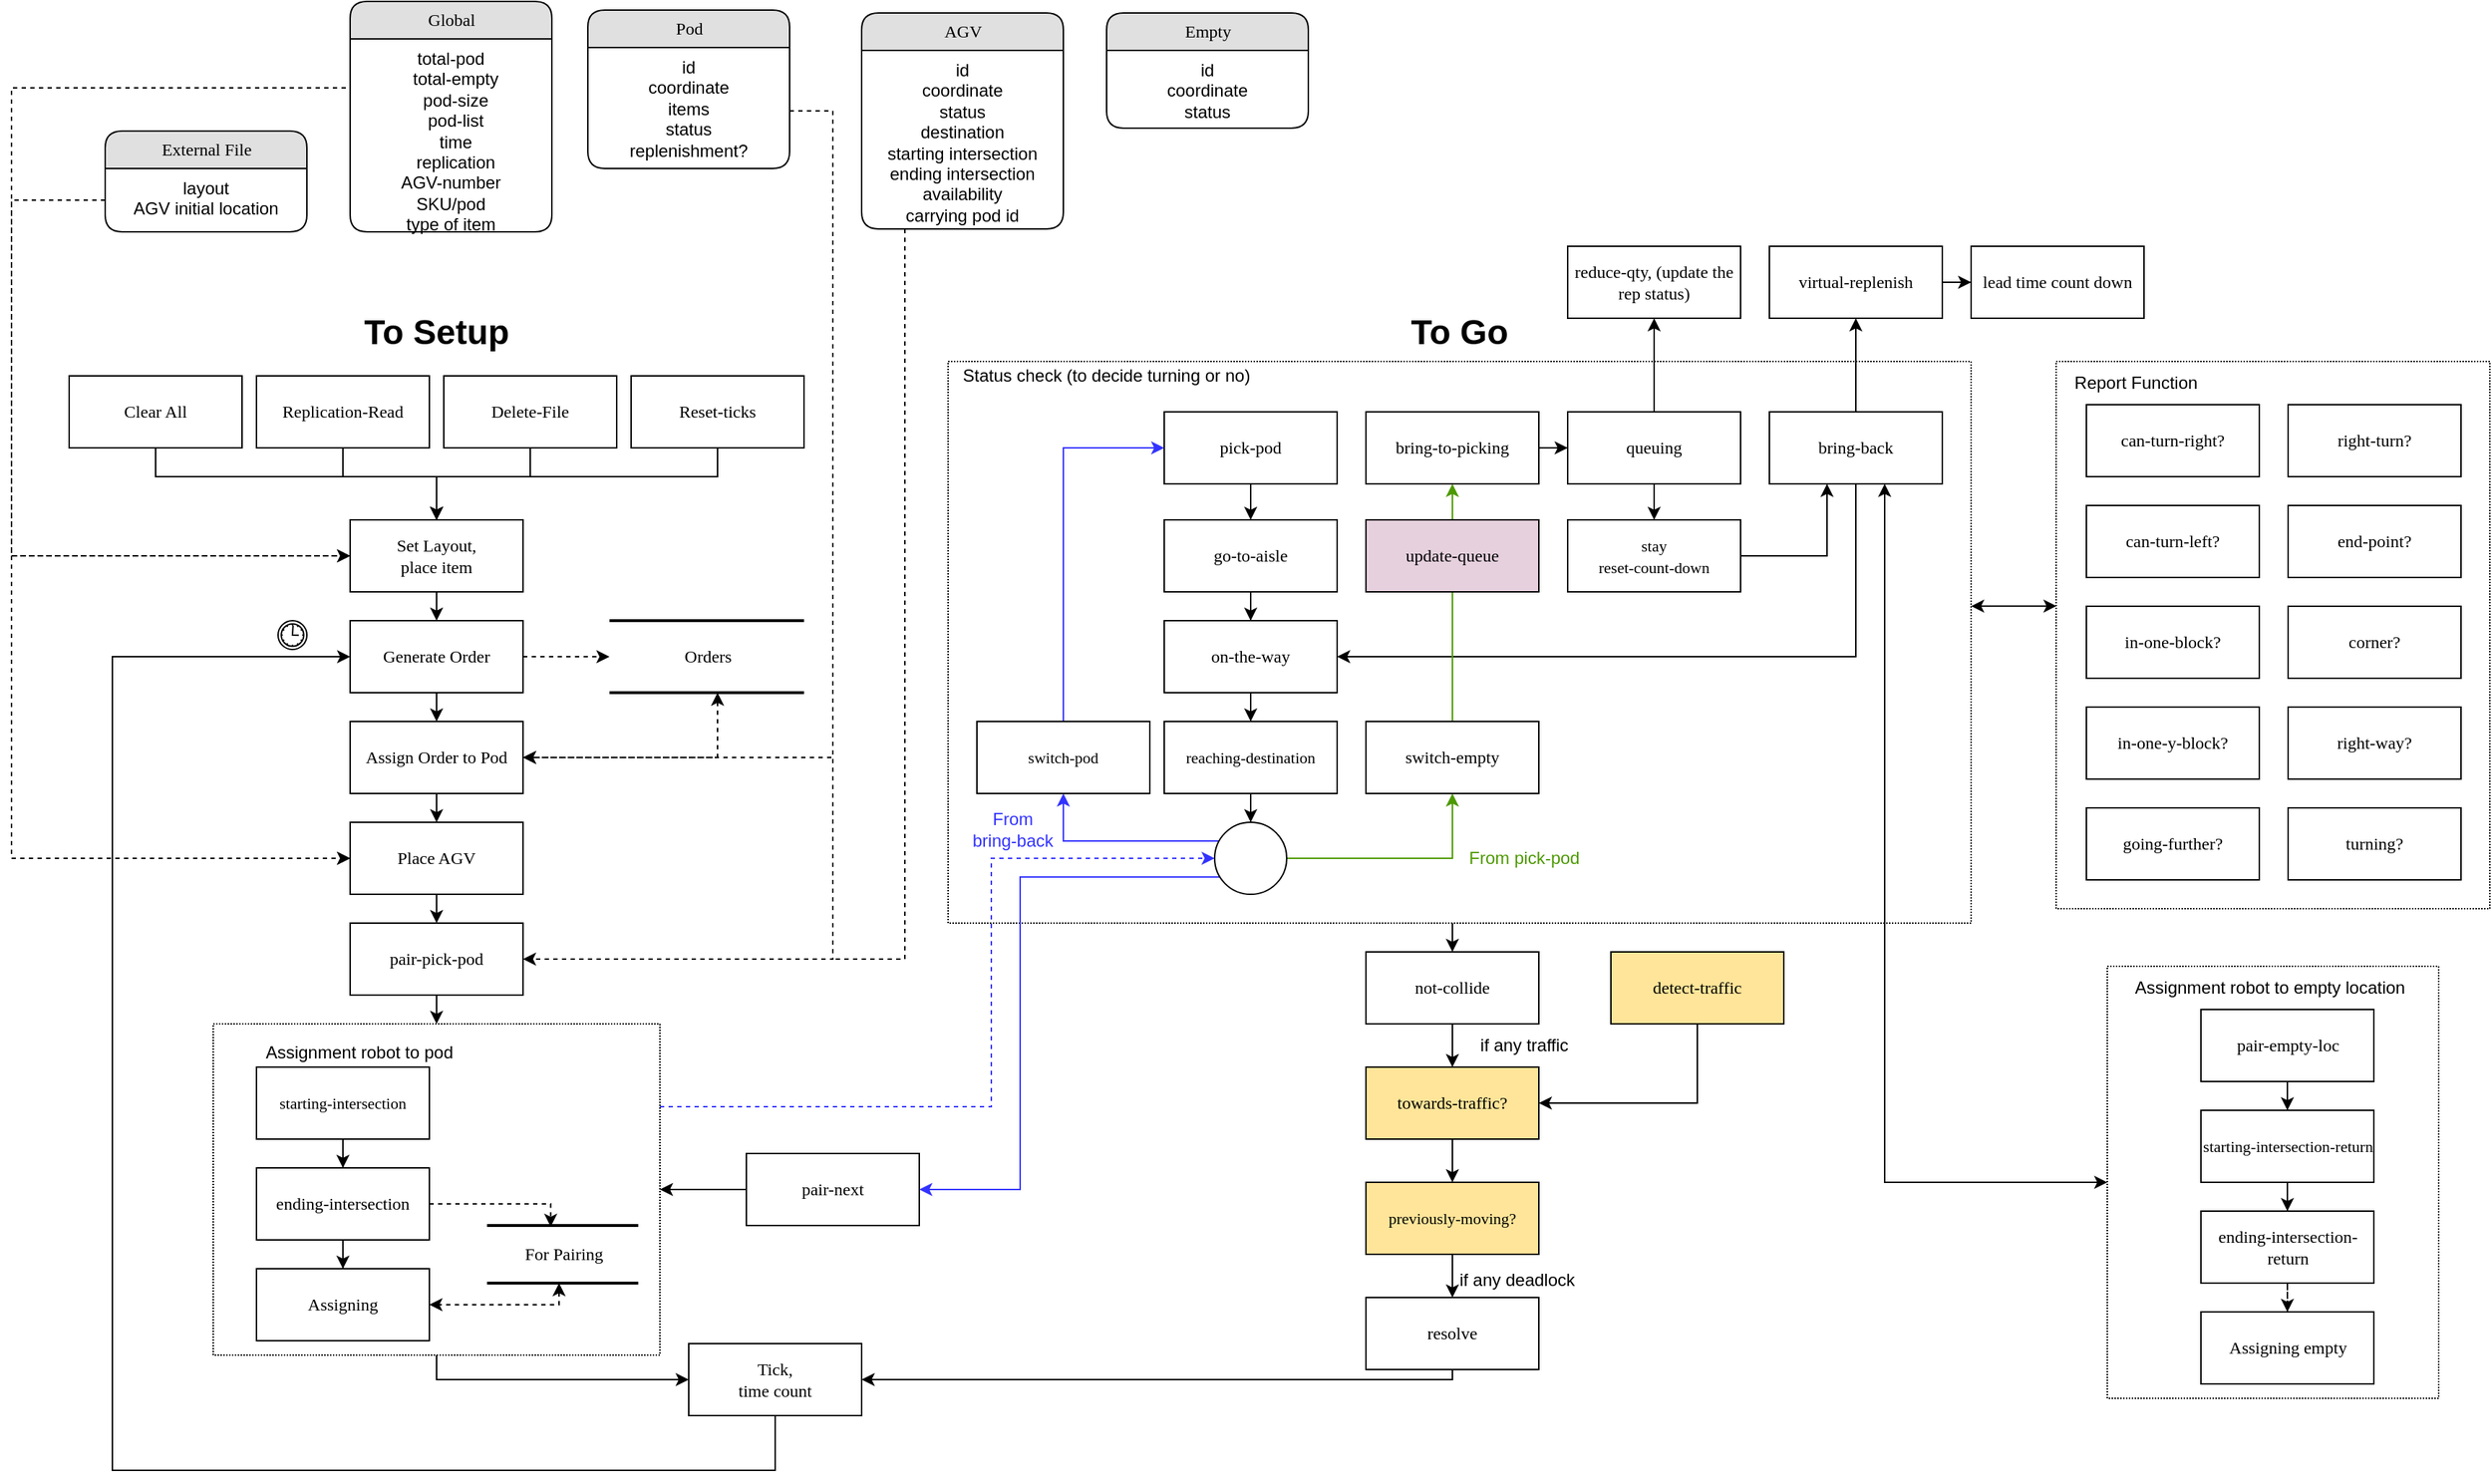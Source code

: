 <mxfile version="13.6.2" type="device"><diagram id="4R5H8YS7XPlpbd--5Du4" name="Page-1"><mxGraphModel dx="2031" dy="1089" grid="1" gridSize="10" guides="1" tooltips="1" connect="1" arrows="1" fold="1" page="1" pageScale="1" pageWidth="1169" pageHeight="1654" math="0" shadow="0"><root><mxCell id="0"/><mxCell id="1" parent="0"/><mxCell id="PI_U25IZQK5_SfcfTDoj-105" value="" style="rounded=0;whiteSpace=wrap;html=1;align=center;fillColor=none;dashed=1;dashPattern=1 1;" vertex="1" parent="1"><mxGeometry x="1474.5" y="740" width="230" height="300" as="geometry"/></mxCell><mxCell id="PI_U25IZQK5_SfcfTDoj-94" value="" style="rounded=0;whiteSpace=wrap;html=1;align=center;fillColor=none;dashed=1;dashPattern=1 1;" vertex="1" parent="1"><mxGeometry x="1439" y="320" width="301" height="380" as="geometry"/></mxCell><mxCell id="PI_U25IZQK5_SfcfTDoj-97" style="edgeStyle=orthogonalEdgeStyle;rounded=0;orthogonalLoop=1;jettySize=auto;html=1;startArrow=classic;startFill=1;endArrow=classic;endFill=1;entryX=0.001;entryY=0.447;entryDx=0;entryDy=0;entryPerimeter=0;" edge="1" parent="1" source="PI_U25IZQK5_SfcfTDoj-92" target="PI_U25IZQK5_SfcfTDoj-94"><mxGeometry relative="1" as="geometry"><Array as="points"><mxPoint x="1420" y="490"/></Array></mxGeometry></mxCell><mxCell id="PI_U25IZQK5_SfcfTDoj-121" style="edgeStyle=orthogonalEdgeStyle;rounded=0;orthogonalLoop=1;jettySize=auto;html=1;entryX=0.5;entryY=0;entryDx=0;entryDy=0;startArrow=none;startFill=0;endArrow=classic;endFill=1;" edge="1" parent="1" source="PI_U25IZQK5_SfcfTDoj-92" target="PI_U25IZQK5_SfcfTDoj-54"><mxGeometry relative="1" as="geometry"><Array as="points"><mxPoint x="1020" y="720"/><mxPoint x="1020" y="720"/></Array></mxGeometry></mxCell><mxCell id="PI_U25IZQK5_SfcfTDoj-92" value="" style="rounded=0;whiteSpace=wrap;html=1;align=center;fillColor=none;dashed=1;dashPattern=1 1;" vertex="1" parent="1"><mxGeometry x="670" y="320" width="710" height="390" as="geometry"/></mxCell><mxCell id="PI_U25IZQK5_SfcfTDoj-104" style="edgeStyle=orthogonalEdgeStyle;rounded=0;orthogonalLoop=1;jettySize=auto;html=1;entryX=0;entryY=0.5;entryDx=0;entryDy=0;startArrow=none;startFill=0;endArrow=classic;endFill=1;exitX=1;exitY=0.25;exitDx=0;exitDy=0;dashed=1;strokeColor=#3333FF;" edge="1" parent="1" source="PI_U25IZQK5_SfcfTDoj-61" target="PI_U25IZQK5_SfcfTDoj-159"><mxGeometry relative="1" as="geometry"><mxPoint x="820" y="665" as="targetPoint"/><Array as="points"><mxPoint x="700" y="838"/><mxPoint x="700" y="665"/></Array></mxGeometry></mxCell><mxCell id="PI_U25IZQK5_SfcfTDoj-61" value="" style="rounded=0;whiteSpace=wrap;html=1;align=center;fillColor=none;dashed=1;dashPattern=1 1;fontColor=#3333FF;" vertex="1" parent="1"><mxGeometry x="160" y="780" width="310" height="230" as="geometry"/></mxCell><mxCell id="PI_U25IZQK5_SfcfTDoj-28" value="" style="edgeStyle=orthogonalEdgeStyle;rounded=0;orthogonalLoop=1;jettySize=auto;html=1;" edge="1" parent="1" source="PI_U25IZQK5_SfcfTDoj-12" target="PI_U25IZQK5_SfcfTDoj-15"><mxGeometry relative="1" as="geometry"><Array as="points"><mxPoint x="120" y="400"/><mxPoint x="315" y="400"/></Array></mxGeometry></mxCell><mxCell id="PI_U25IZQK5_SfcfTDoj-12" value="Clear All" style="whiteSpace=wrap;html=1;rounded=0;shadow=0;comic=0;labelBackgroundColor=none;strokeWidth=1;fontFamily=Verdana;fontSize=12;align=center;" vertex="1" parent="1"><mxGeometry x="60" y="330" width="120" height="50" as="geometry"/></mxCell><mxCell id="PI_U25IZQK5_SfcfTDoj-29" style="edgeStyle=orthogonalEdgeStyle;rounded=0;orthogonalLoop=1;jettySize=auto;html=1;entryX=0.5;entryY=0;entryDx=0;entryDy=0;" edge="1" parent="1" source="PI_U25IZQK5_SfcfTDoj-13" target="PI_U25IZQK5_SfcfTDoj-15"><mxGeometry relative="1" as="geometry"><Array as="points"><mxPoint x="250" y="400"/><mxPoint x="315" y="400"/></Array></mxGeometry></mxCell><mxCell id="PI_U25IZQK5_SfcfTDoj-13" value="Replication-Read" style="whiteSpace=wrap;html=1;rounded=0;shadow=0;comic=0;labelBackgroundColor=none;strokeWidth=1;fontFamily=Verdana;fontSize=12;align=center;" vertex="1" parent="1"><mxGeometry x="190" y="330" width="120" height="50" as="geometry"/></mxCell><mxCell id="PI_U25IZQK5_SfcfTDoj-30" style="edgeStyle=orthogonalEdgeStyle;rounded=0;orthogonalLoop=1;jettySize=auto;html=1;entryX=0.5;entryY=0;entryDx=0;entryDy=0;" edge="1" parent="1" source="PI_U25IZQK5_SfcfTDoj-14" target="PI_U25IZQK5_SfcfTDoj-15"><mxGeometry relative="1" as="geometry"><Array as="points"><mxPoint x="380" y="400"/><mxPoint x="315" y="400"/></Array></mxGeometry></mxCell><mxCell id="PI_U25IZQK5_SfcfTDoj-14" value="Delete-File" style="whiteSpace=wrap;html=1;rounded=0;shadow=0;comic=0;labelBackgroundColor=none;strokeWidth=1;fontFamily=Verdana;fontSize=12;align=center;" vertex="1" parent="1"><mxGeometry x="320" y="330" width="120" height="50" as="geometry"/></mxCell><mxCell id="PI_U25IZQK5_SfcfTDoj-34" style="edgeStyle=orthogonalEdgeStyle;rounded=1;orthogonalLoop=1;jettySize=auto;html=1;entryX=0.5;entryY=0;entryDx=0;entryDy=0;dashed=1;" edge="1" parent="1" source="PI_U25IZQK5_SfcfTDoj-15" target="PI_U25IZQK5_SfcfTDoj-16"><mxGeometry relative="1" as="geometry"/></mxCell><mxCell id="PI_U25IZQK5_SfcfTDoj-15" value="Set Layout,&lt;br&gt;place item" style="whiteSpace=wrap;html=1;rounded=0;shadow=0;comic=0;labelBackgroundColor=none;strokeWidth=1;fontFamily=Verdana;fontSize=12;align=center;" vertex="1" parent="1"><mxGeometry x="255" y="430" width="120" height="50" as="geometry"/></mxCell><mxCell id="PI_U25IZQK5_SfcfTDoj-35" style="edgeStyle=orthogonalEdgeStyle;rounded=1;orthogonalLoop=1;jettySize=auto;html=1;dashed=1;" edge="1" parent="1" source="PI_U25IZQK5_SfcfTDoj-16" target="PI_U25IZQK5_SfcfTDoj-17"><mxGeometry relative="1" as="geometry"/></mxCell><mxCell id="PI_U25IZQK5_SfcfTDoj-39" style="edgeStyle=orthogonalEdgeStyle;rounded=1;orthogonalLoop=1;jettySize=auto;html=1;dashed=1;" edge="1" parent="1" source="PI_U25IZQK5_SfcfTDoj-16" target="PI_U25IZQK5_SfcfTDoj-38"><mxGeometry relative="1" as="geometry"/></mxCell><mxCell id="PI_U25IZQK5_SfcfTDoj-16" value="Generate Order" style="whiteSpace=wrap;html=1;rounded=0;shadow=0;comic=0;labelBackgroundColor=none;strokeWidth=1;fontFamily=Verdana;fontSize=12;align=center;" vertex="1" parent="1"><mxGeometry x="255" y="500" width="120" height="50" as="geometry"/></mxCell><mxCell id="PI_U25IZQK5_SfcfTDoj-36" style="edgeStyle=orthogonalEdgeStyle;rounded=1;orthogonalLoop=1;jettySize=auto;html=1;dashed=1;" edge="1" parent="1" source="PI_U25IZQK5_SfcfTDoj-17" target="PI_U25IZQK5_SfcfTDoj-18"><mxGeometry relative="1" as="geometry"/></mxCell><mxCell id="PI_U25IZQK5_SfcfTDoj-17" value="Assign Order to Pod" style="whiteSpace=wrap;html=1;rounded=0;shadow=0;comic=0;labelBackgroundColor=none;strokeWidth=1;fontFamily=Verdana;fontSize=12;align=center;" vertex="1" parent="1"><mxGeometry x="255" y="570" width="120" height="50" as="geometry"/></mxCell><mxCell id="PI_U25IZQK5_SfcfTDoj-37" style="edgeStyle=orthogonalEdgeStyle;rounded=1;orthogonalLoop=1;jettySize=auto;html=1;entryX=0.5;entryY=0;entryDx=0;entryDy=0;" edge="1" parent="1" source="PI_U25IZQK5_SfcfTDoj-18" target="PI_U25IZQK5_SfcfTDoj-63"><mxGeometry relative="1" as="geometry"/></mxCell><mxCell id="PI_U25IZQK5_SfcfTDoj-18" value="Place AGV" style="whiteSpace=wrap;html=1;rounded=0;shadow=0;comic=0;labelBackgroundColor=none;strokeWidth=1;fontFamily=Verdana;fontSize=12;align=center;" vertex="1" parent="1"><mxGeometry x="255" y="640" width="120" height="50" as="geometry"/></mxCell><mxCell id="PI_U25IZQK5_SfcfTDoj-46" style="edgeStyle=orthogonalEdgeStyle;rounded=0;orthogonalLoop=1;jettySize=auto;html=1;entryX=0;entryY=0.5;entryDx=0;entryDy=0;startArrow=none;startFill=0;endArrow=classic;endFill=1;exitX=0.5;exitY=1;exitDx=0;exitDy=0;" edge="1" parent="1" source="PI_U25IZQK5_SfcfTDoj-61" target="PI_U25IZQK5_SfcfTDoj-21"><mxGeometry relative="1" as="geometry"><mxPoint x="315" y="1020" as="sourcePoint"/><Array as="points"><mxPoint x="315" y="1027"/></Array></mxGeometry></mxCell><mxCell id="PI_U25IZQK5_SfcfTDoj-19" value="Assigning" style="whiteSpace=wrap;html=1;rounded=0;shadow=0;comic=0;labelBackgroundColor=none;strokeWidth=1;fontFamily=Verdana;fontSize=12;align=center;" vertex="1" parent="1"><mxGeometry x="190" y="950" width="120" height="50" as="geometry"/></mxCell><mxCell id="PI_U25IZQK5_SfcfTDoj-31" style="edgeStyle=orthogonalEdgeStyle;rounded=0;orthogonalLoop=1;jettySize=auto;html=1;entryX=0.5;entryY=0;entryDx=0;entryDy=0;" edge="1" parent="1" source="PI_U25IZQK5_SfcfTDoj-20" target="PI_U25IZQK5_SfcfTDoj-15"><mxGeometry relative="1" as="geometry"><Array as="points"><mxPoint x="510" y="400"/><mxPoint x="315" y="400"/></Array></mxGeometry></mxCell><mxCell id="PI_U25IZQK5_SfcfTDoj-20" value="Reset-ticks" style="whiteSpace=wrap;html=1;rounded=0;shadow=0;comic=0;labelBackgroundColor=none;strokeWidth=1;fontFamily=Verdana;fontSize=12;align=center;" vertex="1" parent="1"><mxGeometry x="450" y="330" width="120" height="50" as="geometry"/></mxCell><mxCell id="PI_U25IZQK5_SfcfTDoj-145" style="edgeStyle=orthogonalEdgeStyle;rounded=0;orthogonalLoop=1;jettySize=auto;html=1;entryX=0;entryY=0.5;entryDx=0;entryDy=0;startArrow=none;startFill=0;endArrow=classic;endFill=1;strokeColor=#000000;fontColor=#000000;" edge="1" parent="1" source="PI_U25IZQK5_SfcfTDoj-21" target="PI_U25IZQK5_SfcfTDoj-16"><mxGeometry relative="1" as="geometry"><Array as="points"><mxPoint x="550" y="1090"/><mxPoint x="90" y="1090"/><mxPoint x="90" y="525"/></Array></mxGeometry></mxCell><mxCell id="PI_U25IZQK5_SfcfTDoj-21" value="Tick,&lt;br&gt;time count" style="whiteSpace=wrap;html=1;rounded=0;shadow=0;comic=0;labelBackgroundColor=none;strokeWidth=1;fontFamily=Verdana;fontSize=12;align=center;" vertex="1" parent="1"><mxGeometry x="490" y="1002" width="120" height="50" as="geometry"/></mxCell><mxCell id="PI_U25IZQK5_SfcfTDoj-22" value="&lt;h1&gt;To Setup&lt;br&gt;&lt;/h1&gt;" style="text;html=1;strokeColor=none;fillColor=none;spacing=5;spacingTop=-20;whiteSpace=wrap;overflow=hidden;rounded=0;align=center;" vertex="1" parent="1"><mxGeometry x="60" y="280" width="510" height="40" as="geometry"/></mxCell><mxCell id="PI_U25IZQK5_SfcfTDoj-32" style="edgeStyle=orthogonalEdgeStyle;rounded=0;orthogonalLoop=1;jettySize=auto;html=1;exitX=0;exitY=0.5;exitDx=0;exitDy=0;dashed=1;" edge="1" parent="1" source="PI_U25IZQK5_SfcfTDoj-11" target="PI_U25IZQK5_SfcfTDoj-15"><mxGeometry relative="1" as="geometry"><mxPoint x="50" y="120" as="sourcePoint"/><mxPoint x="230" y="455" as="targetPoint"/><Array as="points"><mxPoint x="20" y="208"/><mxPoint x="20" y="455"/></Array></mxGeometry></mxCell><mxCell id="PI_U25IZQK5_SfcfTDoj-33" style="edgeStyle=orthogonalEdgeStyle;rounded=0;orthogonalLoop=1;jettySize=auto;html=1;entryX=0;entryY=0.5;entryDx=0;entryDy=0;exitX=0;exitY=0.5;exitDx=0;exitDy=0;dashed=1;" edge="1" parent="1" source="PI_U25IZQK5_SfcfTDoj-4" target="PI_U25IZQK5_SfcfTDoj-15"><mxGeometry relative="1" as="geometry"><Array as="points"><mxPoint x="255" y="130"/><mxPoint x="20" y="130"/><mxPoint x="20" y="455"/></Array></mxGeometry></mxCell><mxCell id="PI_U25IZQK5_SfcfTDoj-3" value="Global" style="swimlane;html=1;fontStyle=0;childLayout=stackLayout;horizontal=1;startSize=26;fillColor=#e0e0e0;horizontalStack=0;resizeParent=1;resizeLast=0;collapsible=1;marginBottom=0;swimlaneFillColor=#ffffff;align=center;rounded=1;shadow=0;comic=0;labelBackgroundColor=none;strokeWidth=1;fontFamily=Verdana;fontSize=12" vertex="1" parent="1"><mxGeometry x="255" y="70" width="140" height="160" as="geometry"/></mxCell><mxCell id="PI_U25IZQK5_SfcfTDoj-4" value="&lt;div&gt;total-pod&lt;/div&gt;&lt;div&gt;&amp;nbsp; total-empty&lt;/div&gt;&lt;div&gt;&amp;nbsp; pod-size&lt;/div&gt;&lt;div&gt;&amp;nbsp; pod-list&lt;/div&gt;&lt;div&gt;&amp;nbsp; time&lt;/div&gt;&lt;div&gt;&lt;span&gt;&amp;nbsp; replication&lt;/span&gt;&lt;br&gt;&lt;/div&gt;&lt;div&gt;&lt;span&gt;AGV-number&lt;/span&gt;&lt;/div&gt;&lt;div&gt;&lt;span&gt;SKU/pod&lt;/span&gt;&lt;/div&gt;&lt;div&gt;&lt;span&gt;type of item&lt;/span&gt;&lt;/div&gt;" style="text;html=1;strokeColor=none;fillColor=none;spacingLeft=4;spacingRight=4;whiteSpace=wrap;overflow=hidden;rotatable=0;points=[[0,0.5],[1,0.5]];portConstraint=eastwest;align=center;" vertex="1" parent="PI_U25IZQK5_SfcfTDoj-3"><mxGeometry y="26" width="140" height="134" as="geometry"/></mxCell><mxCell id="PI_U25IZQK5_SfcfTDoj-40" style="edgeStyle=orthogonalEdgeStyle;rounded=0;orthogonalLoop=1;jettySize=auto;html=1;entryX=1;entryY=0.5;entryDx=0;entryDy=0;dashed=1;startArrow=classic;startFill=1;" edge="1" parent="1" source="PI_U25IZQK5_SfcfTDoj-38" target="PI_U25IZQK5_SfcfTDoj-17"><mxGeometry relative="1" as="geometry"><Array as="points"><mxPoint x="510" y="595"/></Array></mxGeometry></mxCell><mxCell id="PI_U25IZQK5_SfcfTDoj-38" value="Orders" style="html=1;rounded=0;shadow=0;comic=0;labelBackgroundColor=none;strokeWidth=2;fontFamily=Verdana;fontSize=12;align=center;shape=mxgraph.ios7ui.horLines;" vertex="1" parent="1"><mxGeometry x="435" y="500" width="135" height="50" as="geometry"/></mxCell><mxCell id="PI_U25IZQK5_SfcfTDoj-41" style="edgeStyle=orthogonalEdgeStyle;rounded=0;orthogonalLoop=1;jettySize=auto;html=1;entryX=0;entryY=0.5;entryDx=0;entryDy=0;dashed=1;startArrow=none;startFill=0;exitX=0;exitY=0.5;exitDx=0;exitDy=0;" edge="1" parent="1" source="PI_U25IZQK5_SfcfTDoj-11" target="PI_U25IZQK5_SfcfTDoj-18"><mxGeometry relative="1" as="geometry"><Array as="points"><mxPoint x="20" y="208"/><mxPoint x="20" y="665"/></Array></mxGeometry></mxCell><mxCell id="PI_U25IZQK5_SfcfTDoj-10" value="External File" style="swimlane;html=1;fontStyle=0;childLayout=stackLayout;horizontal=1;startSize=26;fillColor=#e0e0e0;horizontalStack=0;resizeParent=1;resizeLast=0;collapsible=1;marginBottom=0;swimlaneFillColor=#ffffff;align=center;rounded=1;shadow=0;comic=0;labelBackgroundColor=none;strokeWidth=1;fontFamily=Verdana;fontSize=12" vertex="1" parent="1"><mxGeometry x="85" y="160" width="140" height="70" as="geometry"/></mxCell><mxCell id="PI_U25IZQK5_SfcfTDoj-11" value="layout&lt;br&gt;AGV initial location&lt;br&gt;" style="text;html=1;strokeColor=none;fillColor=none;spacingLeft=4;spacingRight=4;whiteSpace=wrap;overflow=hidden;rotatable=0;points=[[0,0.5],[1,0.5]];portConstraint=eastwest;align=center;" vertex="1" parent="PI_U25IZQK5_SfcfTDoj-10"><mxGeometry y="26" width="140" height="44" as="geometry"/></mxCell><mxCell id="PI_U25IZQK5_SfcfTDoj-42" style="edgeStyle=orthogonalEdgeStyle;rounded=0;orthogonalLoop=1;jettySize=auto;html=1;entryX=0;entryY=0.5;entryDx=0;entryDy=0;dashed=1;startArrow=none;startFill=0;" edge="1" parent="1" target="PI_U25IZQK5_SfcfTDoj-18"><mxGeometry relative="1" as="geometry"><mxPoint x="20" y="665" as="sourcePoint"/><Array as="points"><mxPoint x="20" y="665"/><mxPoint x="20" y="665"/></Array></mxGeometry></mxCell><mxCell id="PI_U25IZQK5_SfcfTDoj-43" style="edgeStyle=orthogonalEdgeStyle;rounded=0;orthogonalLoop=1;jettySize=auto;html=1;entryX=1;entryY=0.5;entryDx=0;entryDy=0;dashed=1;startArrow=none;startFill=0;" edge="1" parent="1" source="PI_U25IZQK5_SfcfTDoj-7" target="PI_U25IZQK5_SfcfTDoj-17"><mxGeometry relative="1" as="geometry"><Array as="points"><mxPoint x="590" y="146"/><mxPoint x="590" y="595"/></Array></mxGeometry></mxCell><mxCell id="PI_U25IZQK5_SfcfTDoj-44" style="edgeStyle=orthogonalEdgeStyle;rounded=0;orthogonalLoop=1;jettySize=auto;html=1;dashed=1;startArrow=none;startFill=0;entryX=1;entryY=0.5;entryDx=0;entryDy=0;" edge="1" parent="1" source="PI_U25IZQK5_SfcfTDoj-7" target="PI_U25IZQK5_SfcfTDoj-63"><mxGeometry relative="1" as="geometry"><mxPoint x="460" y="735" as="targetPoint"/><Array as="points"><mxPoint x="590" y="146"/><mxPoint x="590" y="735"/></Array></mxGeometry></mxCell><mxCell id="PI_U25IZQK5_SfcfTDoj-45" style="edgeStyle=orthogonalEdgeStyle;rounded=0;orthogonalLoop=1;jettySize=auto;html=1;dashed=1;startArrow=none;startFill=0;endArrow=none;endFill=0;" edge="1" parent="1" source="PI_U25IZQK5_SfcfTDoj-2"><mxGeometry relative="1" as="geometry"><mxPoint x="590" y="735" as="targetPoint"/><Array as="points"><mxPoint x="640" y="735"/></Array></mxGeometry></mxCell><mxCell id="PI_U25IZQK5_SfcfTDoj-8" value="Empty" style="swimlane;html=1;fontStyle=0;childLayout=stackLayout;horizontal=1;startSize=26;fillColor=#e0e0e0;horizontalStack=0;resizeParent=1;resizeLast=0;collapsible=1;marginBottom=0;swimlaneFillColor=#ffffff;align=center;rounded=1;shadow=0;comic=0;labelBackgroundColor=none;strokeWidth=1;fontFamily=Verdana;fontSize=12" vertex="1" parent="1"><mxGeometry x="780" y="78" width="140" height="80" as="geometry"/></mxCell><mxCell id="PI_U25IZQK5_SfcfTDoj-9" value="id&lt;br&gt;coordinate&lt;br&gt;status" style="text;html=1;strokeColor=none;fillColor=none;spacingLeft=4;spacingRight=4;whiteSpace=wrap;overflow=hidden;rotatable=0;points=[[0,0.5],[1,0.5]];portConstraint=eastwest;align=center;" vertex="1" parent="PI_U25IZQK5_SfcfTDoj-8"><mxGeometry y="26" width="140" height="54" as="geometry"/></mxCell><mxCell id="PI_U25IZQK5_SfcfTDoj-47" value="&lt;h1&gt;To Go&lt;br&gt;&lt;/h1&gt;" style="text;html=1;strokeColor=none;fillColor=none;spacing=5;spacingTop=-20;whiteSpace=wrap;overflow=hidden;rounded=0;align=center;" vertex="1" parent="1"><mxGeometry x="670" y="280" width="710" height="40" as="geometry"/></mxCell><mxCell id="PI_U25IZQK5_SfcfTDoj-74" style="edgeStyle=orthogonalEdgeStyle;rounded=0;orthogonalLoop=1;jettySize=auto;html=1;startArrow=none;startFill=0;endArrow=classic;endFill=1;" edge="1" parent="1" source="PI_U25IZQK5_SfcfTDoj-48" target="PI_U25IZQK5_SfcfTDoj-56"><mxGeometry relative="1" as="geometry"/></mxCell><mxCell id="PI_U25IZQK5_SfcfTDoj-48" value="pick-pod" style="whiteSpace=wrap;html=1;rounded=0;shadow=0;comic=0;labelBackgroundColor=none;strokeWidth=1;fontFamily=Verdana;fontSize=12;align=center;" vertex="1" parent="1"><mxGeometry x="820" y="355" width="120" height="50" as="geometry"/></mxCell><mxCell id="PI_U25IZQK5_SfcfTDoj-76" style="edgeStyle=orthogonalEdgeStyle;rounded=0;orthogonalLoop=1;jettySize=auto;html=1;startArrow=none;startFill=0;endArrow=classic;endFill=1;" edge="1" parent="1" source="PI_U25IZQK5_SfcfTDoj-49" target="PI_U25IZQK5_SfcfTDoj-50"><mxGeometry relative="1" as="geometry"/></mxCell><mxCell id="PI_U25IZQK5_SfcfTDoj-49" value="bring-to-picking" style="whiteSpace=wrap;html=1;rounded=0;shadow=0;comic=0;labelBackgroundColor=none;strokeWidth=1;fontFamily=Verdana;fontSize=12;align=center;" vertex="1" parent="1"><mxGeometry x="960" y="355" width="120" height="50" as="geometry"/></mxCell><mxCell id="PI_U25IZQK5_SfcfTDoj-138" style="edgeStyle=orthogonalEdgeStyle;rounded=0;orthogonalLoop=1;jettySize=auto;html=1;startArrow=none;startFill=0;endArrow=classic;endFill=1;fontColor=#000000;entryX=0.5;entryY=1;entryDx=0;entryDy=0;" edge="1" parent="1" source="PI_U25IZQK5_SfcfTDoj-50" target="PI_U25IZQK5_SfcfTDoj-136"><mxGeometry relative="1" as="geometry"/></mxCell><mxCell id="PI_U25IZQK5_SfcfTDoj-152" style="edgeStyle=orthogonalEdgeStyle;rounded=0;orthogonalLoop=1;jettySize=auto;html=1;startArrow=none;startFill=0;endArrow=classic;endFill=1;strokeColor=#000000;fontColor=#000000;" edge="1" parent="1" source="PI_U25IZQK5_SfcfTDoj-50" target="PI_U25IZQK5_SfcfTDoj-151"><mxGeometry relative="1" as="geometry"/></mxCell><mxCell id="PI_U25IZQK5_SfcfTDoj-50" value="queuing" style="whiteSpace=wrap;html=1;rounded=0;shadow=0;comic=0;labelBackgroundColor=none;strokeWidth=1;fontFamily=Verdana;fontSize=12;align=center;" vertex="1" parent="1"><mxGeometry x="1100" y="355" width="120" height="50" as="geometry"/></mxCell><mxCell id="PI_U25IZQK5_SfcfTDoj-78" style="edgeStyle=orthogonalEdgeStyle;rounded=0;orthogonalLoop=1;jettySize=auto;html=1;entryX=1;entryY=0.5;entryDx=0;entryDy=0;startArrow=none;startFill=0;endArrow=classic;endFill=1;" edge="1" parent="1" source="PI_U25IZQK5_SfcfTDoj-51" target="PI_U25IZQK5_SfcfTDoj-57"><mxGeometry relative="1" as="geometry"><Array as="points"><mxPoint x="1300" y="525"/></Array></mxGeometry></mxCell><mxCell id="PI_U25IZQK5_SfcfTDoj-140" style="edgeStyle=orthogonalEdgeStyle;rounded=0;orthogonalLoop=1;jettySize=auto;html=1;entryX=0.5;entryY=1;entryDx=0;entryDy=0;startArrow=none;startFill=0;endArrow=classic;endFill=1;strokeColor=#000000;fontColor=#000000;" edge="1" parent="1" source="PI_U25IZQK5_SfcfTDoj-51" target="PI_U25IZQK5_SfcfTDoj-139"><mxGeometry relative="1" as="geometry"/></mxCell><mxCell id="PI_U25IZQK5_SfcfTDoj-51" value="bring-back" style="whiteSpace=wrap;html=1;rounded=0;shadow=0;comic=0;labelBackgroundColor=none;strokeWidth=1;fontFamily=Verdana;fontSize=12;align=center;" vertex="1" parent="1"><mxGeometry x="1240" y="355" width="120" height="50" as="geometry"/></mxCell><mxCell id="PI_U25IZQK5_SfcfTDoj-53" value="Status check (to decide turning or no)" style="text;html=1;strokeColor=none;fillColor=none;align=center;verticalAlign=middle;whiteSpace=wrap;rounded=0;dashed=1;dashPattern=1 1;" vertex="1" parent="1"><mxGeometry x="670" y="320" width="220" height="20" as="geometry"/></mxCell><mxCell id="PI_U25IZQK5_SfcfTDoj-1" value="AGV" style="swimlane;html=1;fontStyle=0;childLayout=stackLayout;horizontal=1;startSize=26;fillColor=#e0e0e0;horizontalStack=0;resizeParent=1;resizeLast=0;collapsible=1;marginBottom=0;swimlaneFillColor=#ffffff;align=center;rounded=1;shadow=0;comic=0;labelBackgroundColor=none;strokeWidth=1;fontFamily=Verdana;fontSize=12" vertex="1" parent="1"><mxGeometry x="610" y="78" width="140" height="150" as="geometry"/></mxCell><mxCell id="PI_U25IZQK5_SfcfTDoj-2" value="id&lt;br&gt;coordinate&lt;br&gt;status&lt;br&gt;destination&lt;br&gt;starting intersection&lt;br&gt;ending intersection&lt;br&gt;availability&lt;br&gt;carrying pod id" style="text;html=1;strokeColor=none;fillColor=none;spacingLeft=4;spacingRight=4;whiteSpace=wrap;overflow=hidden;rotatable=0;points=[[0,0.5],[1,0.5]];portConstraint=eastwest;align=center;" vertex="1" parent="PI_U25IZQK5_SfcfTDoj-1"><mxGeometry y="26" width="140" height="124" as="geometry"/></mxCell><mxCell id="PI_U25IZQK5_SfcfTDoj-6" value="Pod" style="swimlane;html=1;fontStyle=0;childLayout=stackLayout;horizontal=1;startSize=26;fillColor=#e0e0e0;horizontalStack=0;resizeParent=1;resizeLast=0;collapsible=1;marginBottom=0;swimlaneFillColor=#ffffff;align=center;rounded=1;shadow=0;comic=0;labelBackgroundColor=none;strokeWidth=1;fontFamily=Verdana;fontSize=12" vertex="1" parent="1"><mxGeometry x="420" y="76" width="140" height="110" as="geometry"/></mxCell><mxCell id="PI_U25IZQK5_SfcfTDoj-7" value="id&lt;br&gt;coordinate&lt;br&gt;items&lt;br&gt;status&lt;br&gt;replenishment?" style="text;html=1;strokeColor=none;fillColor=none;spacingLeft=4;spacingRight=4;whiteSpace=wrap;overflow=hidden;rotatable=0;points=[[0,0.5],[1,0.5]];portConstraint=eastwest;align=center;" vertex="1" parent="PI_U25IZQK5_SfcfTDoj-6"><mxGeometry y="26" width="140" height="84" as="geometry"/></mxCell><mxCell id="PI_U25IZQK5_SfcfTDoj-123" style="edgeStyle=orthogonalEdgeStyle;rounded=0;orthogonalLoop=1;jettySize=auto;html=1;startArrow=none;startFill=0;endArrow=classic;endFill=1;fontColor=#000000;" edge="1" parent="1" source="PI_U25IZQK5_SfcfTDoj-54" target="PI_U25IZQK5_SfcfTDoj-161"><mxGeometry relative="1" as="geometry"/></mxCell><mxCell id="PI_U25IZQK5_SfcfTDoj-54" value="not-collide" style="whiteSpace=wrap;html=1;rounded=0;shadow=0;comic=0;labelBackgroundColor=none;strokeWidth=1;fontFamily=Verdana;fontSize=12;align=center;" vertex="1" parent="1"><mxGeometry x="960" y="730" width="120" height="50" as="geometry"/></mxCell><mxCell id="PI_U25IZQK5_SfcfTDoj-70" style="edgeStyle=orthogonalEdgeStyle;rounded=0;orthogonalLoop=1;jettySize=auto;html=1;entryX=0.5;entryY=0;entryDx=0;entryDy=0;startArrow=none;startFill=0;endArrow=classic;endFill=1;" edge="1" parent="1" source="PI_U25IZQK5_SfcfTDoj-56" target="PI_U25IZQK5_SfcfTDoj-57"><mxGeometry relative="1" as="geometry"/></mxCell><mxCell id="PI_U25IZQK5_SfcfTDoj-56" value="go-to-aisle" style="whiteSpace=wrap;html=1;rounded=0;shadow=0;comic=0;labelBackgroundColor=none;strokeWidth=1;fontFamily=Verdana;fontSize=12;align=center;" vertex="1" parent="1"><mxGeometry x="820" y="430" width="120" height="50" as="geometry"/></mxCell><mxCell id="PI_U25IZQK5_SfcfTDoj-128" style="edgeStyle=orthogonalEdgeStyle;rounded=0;orthogonalLoop=1;jettySize=auto;html=1;startArrow=none;startFill=0;endArrow=classic;endFill=1;strokeColor=#000000;fontColor=#000000;" edge="1" parent="1" source="PI_U25IZQK5_SfcfTDoj-57" target="PI_U25IZQK5_SfcfTDoj-127"><mxGeometry relative="1" as="geometry"/></mxCell><mxCell id="PI_U25IZQK5_SfcfTDoj-57" value="on-the-way" style="whiteSpace=wrap;html=1;rounded=0;shadow=0;comic=0;labelBackgroundColor=none;strokeWidth=1;fontFamily=Verdana;fontSize=12;align=center;" vertex="1" parent="1"><mxGeometry x="820" y="500" width="120" height="50" as="geometry"/></mxCell><mxCell id="PI_U25IZQK5_SfcfTDoj-73" style="edgeStyle=orthogonalEdgeStyle;rounded=0;orthogonalLoop=1;jettySize=auto;html=1;entryX=0.5;entryY=1;entryDx=0;entryDy=0;startArrow=none;startFill=0;endArrow=classic;endFill=1;strokeColor=#4D9900;exitX=0.5;exitY=0;exitDx=0;exitDy=0;" edge="1" parent="1" source="PI_U25IZQK5_SfcfTDoj-134" target="PI_U25IZQK5_SfcfTDoj-49"><mxGeometry relative="1" as="geometry"/></mxCell><mxCell id="PI_U25IZQK5_SfcfTDoj-79" style="edgeStyle=orthogonalEdgeStyle;rounded=0;orthogonalLoop=1;jettySize=auto;html=1;entryX=0.5;entryY=1;entryDx=0;entryDy=0;startArrow=none;startFill=0;endArrow=classic;endFill=1;strokeColor=#3333FF;exitX=0;exitY=0;exitDx=0;exitDy=0;" edge="1" parent="1" source="PI_U25IZQK5_SfcfTDoj-159" target="PI_U25IZQK5_SfcfTDoj-131"><mxGeometry relative="1" as="geometry"><mxPoint x="826.334" y="653.82" as="sourcePoint"/><Array as="points"><mxPoint x="862" y="653"/><mxPoint x="750" y="653"/></Array></mxGeometry></mxCell><mxCell id="PI_U25IZQK5_SfcfTDoj-102" style="edgeStyle=orthogonalEdgeStyle;rounded=0;orthogonalLoop=1;jettySize=auto;html=1;entryX=1;entryY=0.5;entryDx=0;entryDy=0;startArrow=none;startFill=0;endArrow=classic;endFill=1;strokeColor=#3333FF;exitX=0;exitY=1;exitDx=0;exitDy=0;" edge="1" parent="1" source="PI_U25IZQK5_SfcfTDoj-159" target="PI_U25IZQK5_SfcfTDoj-101"><mxGeometry relative="1" as="geometry"><mxPoint x="826.334" y="676.18" as="sourcePoint"/><Array as="points"><mxPoint x="862" y="678"/><mxPoint x="720" y="678"/><mxPoint x="720" y="895"/></Array></mxGeometry></mxCell><mxCell id="PI_U25IZQK5_SfcfTDoj-117" style="edgeStyle=orthogonalEdgeStyle;rounded=0;orthogonalLoop=1;jettySize=auto;html=1;entryX=0;entryY=0.5;entryDx=0;entryDy=0;startArrow=classic;startFill=1;endArrow=classic;endFill=1;fontColor=#3333FF;" edge="1" parent="1" source="PI_U25IZQK5_SfcfTDoj-51" target="PI_U25IZQK5_SfcfTDoj-105"><mxGeometry relative="1" as="geometry"><Array as="points"><mxPoint x="1320" y="890"/></Array></mxGeometry></mxCell><mxCell id="PI_U25IZQK5_SfcfTDoj-135" style="edgeStyle=orthogonalEdgeStyle;rounded=0;orthogonalLoop=1;jettySize=auto;html=1;startArrow=none;startFill=0;endArrow=classic;endFill=1;fontColor=#000000;strokeColor=#4D9900;exitX=1;exitY=0.5;exitDx=0;exitDy=0;" edge="1" parent="1" source="PI_U25IZQK5_SfcfTDoj-159" target="PI_U25IZQK5_SfcfTDoj-134"><mxGeometry relative="1" as="geometry"><mxPoint x="940" y="665" as="sourcePoint"/></mxGeometry></mxCell><mxCell id="PI_U25IZQK5_SfcfTDoj-62" value="Assignment robot to pod" style="text;html=1;strokeColor=none;fillColor=none;align=center;verticalAlign=middle;whiteSpace=wrap;rounded=0;dashed=1;dashPattern=1 1;" vertex="1" parent="1"><mxGeometry x="170" y="790" width="182.5" height="20" as="geometry"/></mxCell><mxCell id="PI_U25IZQK5_SfcfTDoj-100" style="edgeStyle=orthogonalEdgeStyle;rounded=0;orthogonalLoop=1;jettySize=auto;html=1;startArrow=none;startFill=0;endArrow=classic;endFill=1;" edge="1" parent="1" source="PI_U25IZQK5_SfcfTDoj-63"><mxGeometry relative="1" as="geometry"><mxPoint x="315" y="780" as="targetPoint"/></mxGeometry></mxCell><mxCell id="PI_U25IZQK5_SfcfTDoj-63" value="pair-pick-pod" style="whiteSpace=wrap;html=1;rounded=0;shadow=0;comic=0;labelBackgroundColor=none;strokeWidth=1;fontFamily=Verdana;fontSize=12;align=center;" vertex="1" parent="1"><mxGeometry x="255" y="710" width="120" height="50" as="geometry"/></mxCell><mxCell id="PI_U25IZQK5_SfcfTDoj-67" style="edgeStyle=orthogonalEdgeStyle;rounded=0;orthogonalLoop=1;jettySize=auto;html=1;startArrow=none;startFill=0;endArrow=classic;endFill=1;" edge="1" parent="1" source="PI_U25IZQK5_SfcfTDoj-64" target="PI_U25IZQK5_SfcfTDoj-65"><mxGeometry relative="1" as="geometry"/></mxCell><mxCell id="PI_U25IZQK5_SfcfTDoj-64" value="&lt;font style=&quot;font-size: 11px&quot;&gt;starting-intersection&lt;/font&gt;" style="whiteSpace=wrap;html=1;rounded=0;shadow=0;comic=0;labelBackgroundColor=none;strokeWidth=1;fontFamily=Verdana;fontSize=12;align=center;" vertex="1" parent="1"><mxGeometry x="190" y="810" width="120" height="50" as="geometry"/></mxCell><mxCell id="PI_U25IZQK5_SfcfTDoj-68" style="edgeStyle=orthogonalEdgeStyle;rounded=0;orthogonalLoop=1;jettySize=auto;html=1;startArrow=none;startFill=0;endArrow=classic;endFill=1;" edge="1" parent="1" source="PI_U25IZQK5_SfcfTDoj-65" target="PI_U25IZQK5_SfcfTDoj-19"><mxGeometry relative="1" as="geometry"/></mxCell><mxCell id="PI_U25IZQK5_SfcfTDoj-149" style="edgeStyle=orthogonalEdgeStyle;rounded=0;orthogonalLoop=1;jettySize=auto;html=1;entryX=0.421;entryY=0.022;entryDx=0;entryDy=0;entryPerimeter=0;startArrow=none;startFill=0;endArrow=classic;endFill=1;strokeColor=#000000;fontColor=#000000;dashed=1;" edge="1" parent="1" source="PI_U25IZQK5_SfcfTDoj-65" target="PI_U25IZQK5_SfcfTDoj-148"><mxGeometry relative="1" as="geometry"><Array as="points"><mxPoint x="394" y="905"/></Array></mxGeometry></mxCell><mxCell id="PI_U25IZQK5_SfcfTDoj-65" value="&lt;font style=&quot;font-size: 12px&quot;&gt;ending-intersection&lt;/font&gt;" style="whiteSpace=wrap;html=1;rounded=0;shadow=0;comic=0;labelBackgroundColor=none;strokeWidth=1;fontFamily=Verdana;fontSize=12;align=center;" vertex="1" parent="1"><mxGeometry x="190" y="880" width="120" height="50" as="geometry"/></mxCell><mxCell id="PI_U25IZQK5_SfcfTDoj-75" value="From pick-pod" style="text;html=1;strokeColor=none;fillColor=none;align=center;verticalAlign=middle;whiteSpace=wrap;rounded=0;dashed=1;dashPattern=1 1;fontColor=#4D9900;" vertex="1" parent="1"><mxGeometry x="1020" y="655" width="100" height="20" as="geometry"/></mxCell><mxCell id="PI_U25IZQK5_SfcfTDoj-80" value="From&lt;br&gt;bring-back" style="text;html=1;strokeColor=none;fillColor=none;align=center;verticalAlign=middle;whiteSpace=wrap;rounded=0;dashed=1;dashPattern=1 1;fontColor=#3333FF;" vertex="1" parent="1"><mxGeometry x="680" y="635" width="70" height="20" as="geometry"/></mxCell><mxCell id="PI_U25IZQK5_SfcfTDoj-81" value="&lt;font style=&quot;font-size: 12px&quot;&gt;in-one-block?&lt;/font&gt;" style="whiteSpace=wrap;html=1;rounded=0;shadow=0;comic=0;labelBackgroundColor=none;strokeWidth=1;fontFamily=Verdana;fontSize=12;align=center;" vertex="1" parent="1"><mxGeometry x="1460" y="490" width="120" height="50" as="geometry"/></mxCell><mxCell id="PI_U25IZQK5_SfcfTDoj-82" value="&lt;font style=&quot;font-size: 12px&quot;&gt;in-one-y-block?&lt;/font&gt;" style="whiteSpace=wrap;html=1;rounded=0;shadow=0;comic=0;labelBackgroundColor=none;strokeWidth=1;fontFamily=Verdana;fontSize=12;align=center;" vertex="1" parent="1"><mxGeometry x="1460" y="560" width="120" height="50" as="geometry"/></mxCell><mxCell id="PI_U25IZQK5_SfcfTDoj-84" value="&lt;font style=&quot;font-size: 12px&quot;&gt;right-way?&lt;/font&gt;" style="whiteSpace=wrap;html=1;rounded=0;shadow=0;comic=0;labelBackgroundColor=none;strokeWidth=1;fontFamily=Verdana;fontSize=12;align=center;" vertex="1" parent="1"><mxGeometry x="1600" y="560" width="120" height="50" as="geometry"/></mxCell><mxCell id="PI_U25IZQK5_SfcfTDoj-85" value="&lt;font style=&quot;font-size: 12px&quot;&gt;going-further?&lt;/font&gt;" style="whiteSpace=wrap;html=1;rounded=0;shadow=0;comic=0;labelBackgroundColor=none;strokeWidth=1;fontFamily=Verdana;fontSize=12;align=center;" vertex="1" parent="1"><mxGeometry x="1460" y="630" width="120" height="50" as="geometry"/></mxCell><mxCell id="PI_U25IZQK5_SfcfTDoj-86" value="&lt;font style=&quot;font-size: 12px&quot;&gt;turning?&lt;/font&gt;" style="whiteSpace=wrap;html=1;rounded=0;shadow=0;comic=0;labelBackgroundColor=none;strokeWidth=1;fontFamily=Verdana;fontSize=12;align=center;" vertex="1" parent="1"><mxGeometry x="1600" y="630" width="120" height="50" as="geometry"/></mxCell><mxCell id="PI_U25IZQK5_SfcfTDoj-87" value="&lt;font style=&quot;font-size: 12px&quot;&gt;corner?&lt;/font&gt;" style="whiteSpace=wrap;html=1;rounded=0;shadow=0;comic=0;labelBackgroundColor=none;strokeWidth=1;fontFamily=Verdana;fontSize=12;align=center;" vertex="1" parent="1"><mxGeometry x="1600" y="490" width="120" height="50" as="geometry"/></mxCell><mxCell id="PI_U25IZQK5_SfcfTDoj-88" value="&lt;font style=&quot;font-size: 12px&quot;&gt;right-turn?&lt;/font&gt;" style="whiteSpace=wrap;html=1;rounded=0;shadow=0;comic=0;labelBackgroundColor=none;strokeWidth=1;fontFamily=Verdana;fontSize=12;align=center;" vertex="1" parent="1"><mxGeometry x="1600" y="350" width="120" height="50" as="geometry"/></mxCell><mxCell id="PI_U25IZQK5_SfcfTDoj-89" value="&lt;font style=&quot;font-size: 12px&quot;&gt;end-point?&lt;/font&gt;" style="whiteSpace=wrap;html=1;rounded=0;shadow=0;comic=0;labelBackgroundColor=none;strokeWidth=1;fontFamily=Verdana;fontSize=12;align=center;" vertex="1" parent="1"><mxGeometry x="1600" y="420" width="120" height="50" as="geometry"/></mxCell><mxCell id="PI_U25IZQK5_SfcfTDoj-90" value="&lt;font style=&quot;font-size: 12px&quot;&gt;can-turn-right?&lt;/font&gt;" style="whiteSpace=wrap;html=1;rounded=0;shadow=0;comic=0;labelBackgroundColor=none;strokeWidth=1;fontFamily=Verdana;fontSize=12;align=center;" vertex="1" parent="1"><mxGeometry x="1460" y="350" width="120" height="50" as="geometry"/></mxCell><mxCell id="PI_U25IZQK5_SfcfTDoj-91" value="&lt;font style=&quot;font-size: 12px&quot;&gt;can-turn-left?&lt;/font&gt;" style="whiteSpace=wrap;html=1;rounded=0;shadow=0;comic=0;labelBackgroundColor=none;strokeWidth=1;fontFamily=Verdana;fontSize=12;align=center;" vertex="1" parent="1"><mxGeometry x="1460" y="420" width="120" height="50" as="geometry"/></mxCell><mxCell id="PI_U25IZQK5_SfcfTDoj-95" value="Report Function" style="text;html=1;strokeColor=none;fillColor=none;align=center;verticalAlign=middle;whiteSpace=wrap;rounded=0;dashed=1;dashPattern=1 1;" vertex="1" parent="1"><mxGeometry x="1439" y="325" width="111" height="20" as="geometry"/></mxCell><mxCell id="PI_U25IZQK5_SfcfTDoj-103" style="edgeStyle=orthogonalEdgeStyle;rounded=0;orthogonalLoop=1;jettySize=auto;html=1;startArrow=none;startFill=0;endArrow=classic;endFill=1;" edge="1" parent="1" source="PI_U25IZQK5_SfcfTDoj-101" target="PI_U25IZQK5_SfcfTDoj-61"><mxGeometry relative="1" as="geometry"/></mxCell><mxCell id="PI_U25IZQK5_SfcfTDoj-101" value="pair-next" style="whiteSpace=wrap;html=1;rounded=0;shadow=0;comic=0;labelBackgroundColor=none;strokeWidth=1;fontFamily=Verdana;fontSize=12;align=center;" vertex="1" parent="1"><mxGeometry x="530" y="870" width="120" height="50" as="geometry"/></mxCell><mxCell id="PI_U25IZQK5_SfcfTDoj-115" style="edgeStyle=orthogonalEdgeStyle;rounded=0;orthogonalLoop=1;jettySize=auto;html=1;dashed=1;startArrow=none;startFill=0;endArrow=classic;endFill=1;fontColor=#3333FF;" edge="1" parent="1" source="PI_U25IZQK5_SfcfTDoj-106" target="PI_U25IZQK5_SfcfTDoj-114"><mxGeometry relative="1" as="geometry"/></mxCell><mxCell id="PI_U25IZQK5_SfcfTDoj-106" value="ending-intersection-return" style="whiteSpace=wrap;html=1;rounded=0;shadow=0;comic=0;labelBackgroundColor=none;strokeWidth=1;fontFamily=Verdana;fontSize=12;align=center;" vertex="1" parent="1"><mxGeometry x="1539.5" y="910" width="120" height="50" as="geometry"/></mxCell><mxCell id="PI_U25IZQK5_SfcfTDoj-108" style="edgeStyle=orthogonalEdgeStyle;rounded=0;orthogonalLoop=1;jettySize=auto;html=1;startArrow=none;startFill=0;endArrow=classic;endFill=1;" edge="1" parent="1" source="PI_U25IZQK5_SfcfTDoj-109" target="PI_U25IZQK5_SfcfTDoj-111"><mxGeometry relative="1" as="geometry"/></mxCell><mxCell id="PI_U25IZQK5_SfcfTDoj-109" value="pair-empty-loc" style="whiteSpace=wrap;html=1;rounded=0;shadow=0;comic=0;labelBackgroundColor=none;strokeWidth=1;fontFamily=Verdana;fontSize=12;align=center;" vertex="1" parent="1"><mxGeometry x="1539.5" y="770" width="120" height="50" as="geometry"/></mxCell><mxCell id="PI_U25IZQK5_SfcfTDoj-110" style="edgeStyle=orthogonalEdgeStyle;rounded=0;orthogonalLoop=1;jettySize=auto;html=1;startArrow=none;startFill=0;endArrow=classic;endFill=1;" edge="1" parent="1" source="PI_U25IZQK5_SfcfTDoj-111" target="PI_U25IZQK5_SfcfTDoj-106"><mxGeometry relative="1" as="geometry"/></mxCell><mxCell id="PI_U25IZQK5_SfcfTDoj-111" value="&lt;span style=&quot;font-size: 11px&quot;&gt;starting-intersection-return&lt;/span&gt;" style="whiteSpace=wrap;html=1;rounded=0;shadow=0;comic=0;labelBackgroundColor=none;strokeWidth=1;fontFamily=Verdana;fontSize=12;align=center;" vertex="1" parent="1"><mxGeometry x="1539.5" y="840" width="120" height="50" as="geometry"/></mxCell><mxCell id="PI_U25IZQK5_SfcfTDoj-112" value="Assignment robot to empty location" style="text;html=1;strokeColor=none;fillColor=none;align=center;verticalAlign=middle;whiteSpace=wrap;rounded=0;dashed=1;dashPattern=1 1;" vertex="1" parent="1"><mxGeometry x="1474.5" y="745" width="225" height="20" as="geometry"/></mxCell><mxCell id="PI_U25IZQK5_SfcfTDoj-114" value="Assigning empty" style="whiteSpace=wrap;html=1;rounded=0;shadow=0;comic=0;labelBackgroundColor=none;strokeWidth=1;fontFamily=Verdana;fontSize=12;align=center;" vertex="1" parent="1"><mxGeometry x="1539.5" y="980" width="120" height="50" as="geometry"/></mxCell><mxCell id="PI_U25IZQK5_SfcfTDoj-144" style="edgeStyle=orthogonalEdgeStyle;rounded=0;orthogonalLoop=1;jettySize=auto;html=1;entryX=1;entryY=0.5;entryDx=0;entryDy=0;startArrow=none;startFill=0;endArrow=classic;endFill=1;strokeColor=#000000;fontColor=#000000;" edge="1" parent="1" source="PI_U25IZQK5_SfcfTDoj-122" target="PI_U25IZQK5_SfcfTDoj-21"><mxGeometry relative="1" as="geometry"><Array as="points"><mxPoint x="1020" y="1027"/></Array></mxGeometry></mxCell><mxCell id="PI_U25IZQK5_SfcfTDoj-122" value="resolve" style="whiteSpace=wrap;html=1;rounded=0;shadow=0;comic=0;labelBackgroundColor=none;strokeWidth=1;fontFamily=Verdana;fontSize=12;align=center;" vertex="1" parent="1"><mxGeometry x="960" y="970" width="120" height="50" as="geometry"/></mxCell><mxCell id="PI_U25IZQK5_SfcfTDoj-124" value="&lt;font color=&quot;#000000&quot;&gt;if any deadlock&lt;/font&gt;" style="text;html=1;strokeColor=none;fillColor=none;align=center;verticalAlign=middle;whiteSpace=wrap;rounded=0;dashed=1;dashPattern=1 1;fontColor=#4D9900;" vertex="1" parent="1"><mxGeometry x="1015" y="948" width="100" height="20" as="geometry"/></mxCell><mxCell id="PI_U25IZQK5_SfcfTDoj-129" style="edgeStyle=orthogonalEdgeStyle;rounded=0;orthogonalLoop=1;jettySize=auto;html=1;startArrow=none;startFill=0;endArrow=classic;endFill=1;strokeColor=#000000;fontColor=#000000;entryX=0.5;entryY=0;entryDx=0;entryDy=0;" edge="1" parent="1" source="PI_U25IZQK5_SfcfTDoj-127" target="PI_U25IZQK5_SfcfTDoj-159"><mxGeometry relative="1" as="geometry"><mxPoint x="880" y="640" as="targetPoint"/></mxGeometry></mxCell><mxCell id="PI_U25IZQK5_SfcfTDoj-127" value="&lt;font style=&quot;font-size: 11px&quot;&gt;reaching-destination&lt;/font&gt;" style="whiteSpace=wrap;html=1;rounded=0;shadow=0;comic=0;labelBackgroundColor=none;strokeWidth=1;fontFamily=Verdana;fontSize=12;align=center;" vertex="1" parent="1"><mxGeometry x="820" y="570" width="120" height="50" as="geometry"/></mxCell><mxCell id="PI_U25IZQK5_SfcfTDoj-132" style="edgeStyle=orthogonalEdgeStyle;rounded=0;orthogonalLoop=1;jettySize=auto;html=1;entryX=0;entryY=0.5;entryDx=0;entryDy=0;startArrow=none;startFill=0;endArrow=classic;endFill=1;fontColor=#000000;exitX=0.5;exitY=0;exitDx=0;exitDy=0;strokeColor=#3333FF;" edge="1" parent="1" source="PI_U25IZQK5_SfcfTDoj-131" target="PI_U25IZQK5_SfcfTDoj-48"><mxGeometry relative="1" as="geometry"/></mxCell><mxCell id="PI_U25IZQK5_SfcfTDoj-131" value="&lt;span style=&quot;font-size: 11px&quot;&gt;switch-pod&lt;/span&gt;" style="whiteSpace=wrap;html=1;rounded=0;shadow=0;comic=0;labelBackgroundColor=none;strokeWidth=1;fontFamily=Verdana;fontSize=12;align=center;" vertex="1" parent="1"><mxGeometry x="690" y="570" width="120" height="50" as="geometry"/></mxCell><mxCell id="PI_U25IZQK5_SfcfTDoj-134" value="&lt;font style=&quot;font-size: 12px&quot;&gt;switch-empty&lt;/font&gt;" style="whiteSpace=wrap;html=1;rounded=0;shadow=0;comic=0;labelBackgroundColor=none;strokeWidth=1;fontFamily=Verdana;fontSize=12;align=center;" vertex="1" parent="1"><mxGeometry x="960" y="570" width="120" height="50" as="geometry"/></mxCell><mxCell id="PI_U25IZQK5_SfcfTDoj-136" value="reduce-qty, (update the rep status)" style="whiteSpace=wrap;html=1;rounded=0;shadow=0;comic=0;labelBackgroundColor=none;strokeWidth=1;fontFamily=Verdana;fontSize=12;align=center;" vertex="1" parent="1"><mxGeometry x="1100" y="240" width="120" height="50" as="geometry"/></mxCell><mxCell id="PI_U25IZQK5_SfcfTDoj-142" style="edgeStyle=orthogonalEdgeStyle;rounded=0;orthogonalLoop=1;jettySize=auto;html=1;startArrow=none;startFill=0;endArrow=classic;endFill=1;strokeColor=#000000;fontColor=#000000;" edge="1" parent="1" source="PI_U25IZQK5_SfcfTDoj-139" target="PI_U25IZQK5_SfcfTDoj-141"><mxGeometry relative="1" as="geometry"/></mxCell><mxCell id="PI_U25IZQK5_SfcfTDoj-139" value="virtual-replenish" style="whiteSpace=wrap;html=1;rounded=0;shadow=0;comic=0;labelBackgroundColor=none;strokeWidth=1;fontFamily=Verdana;fontSize=12;align=center;" vertex="1" parent="1"><mxGeometry x="1240" y="240" width="120" height="50" as="geometry"/></mxCell><mxCell id="PI_U25IZQK5_SfcfTDoj-141" value="lead time count down" style="whiteSpace=wrap;html=1;rounded=0;shadow=0;comic=0;labelBackgroundColor=none;strokeWidth=1;fontFamily=Verdana;fontSize=12;align=center;" vertex="1" parent="1"><mxGeometry x="1380" y="240" width="120" height="50" as="geometry"/></mxCell><mxCell id="PI_U25IZQK5_SfcfTDoj-143" value="" style="shape=mxgraph.bpmn.shape;html=1;verticalLabelPosition=bottom;labelBackgroundColor=#ffffff;verticalAlign=top;align=center;perimeter=ellipsePerimeter;outlineConnect=0;outline=standard;symbol=timer;fillColor=none;fontColor=#000000;" vertex="1" parent="1"><mxGeometry x="205" y="500" width="20" height="20" as="geometry"/></mxCell><mxCell id="PI_U25IZQK5_SfcfTDoj-150" style="edgeStyle=orthogonalEdgeStyle;rounded=0;orthogonalLoop=1;jettySize=auto;html=1;entryX=1;entryY=0.5;entryDx=0;entryDy=0;startArrow=classic;startFill=1;endArrow=classic;endFill=1;strokeColor=#000000;fontColor=#000000;dashed=1;" edge="1" parent="1" source="PI_U25IZQK5_SfcfTDoj-148" target="PI_U25IZQK5_SfcfTDoj-19"><mxGeometry relative="1" as="geometry"><Array as="points"><mxPoint x="400" y="975"/></Array></mxGeometry></mxCell><mxCell id="PI_U25IZQK5_SfcfTDoj-148" value="For Pairing" style="html=1;rounded=0;shadow=0;comic=0;labelBackgroundColor=none;strokeWidth=2;fontFamily=Verdana;fontSize=12;align=center;shape=mxgraph.ios7ui.horLines;" vertex="1" parent="1"><mxGeometry x="350" y="920" width="105" height="40" as="geometry"/></mxCell><mxCell id="PI_U25IZQK5_SfcfTDoj-153" style="edgeStyle=orthogonalEdgeStyle;rounded=0;orthogonalLoop=1;jettySize=auto;html=1;startArrow=none;startFill=0;endArrow=classic;endFill=1;strokeColor=#000000;fontColor=#000000;" edge="1" parent="1" source="PI_U25IZQK5_SfcfTDoj-151" target="PI_U25IZQK5_SfcfTDoj-51"><mxGeometry relative="1" as="geometry"><Array as="points"><mxPoint x="1280" y="455"/></Array></mxGeometry></mxCell><mxCell id="PI_U25IZQK5_SfcfTDoj-151" value="&lt;font style=&quot;font-size: 11px&quot;&gt;stay&lt;br&gt;reset-count-down&lt;/font&gt;" style="whiteSpace=wrap;html=1;rounded=0;shadow=0;comic=0;labelBackgroundColor=none;strokeWidth=1;fontFamily=Verdana;fontSize=12;align=center;" vertex="1" parent="1"><mxGeometry x="1100" y="430" width="120" height="50" as="geometry"/></mxCell><mxCell id="PI_U25IZQK5_SfcfTDoj-157" value="update-queue" style="whiteSpace=wrap;html=1;rounded=0;shadow=0;comic=0;labelBackgroundColor=none;strokeWidth=1;fontFamily=Verdana;fontSize=12;align=center;fillColor=#E6D0DE;" vertex="1" parent="1"><mxGeometry x="960" y="430" width="120" height="50" as="geometry"/></mxCell><mxCell id="PI_U25IZQK5_SfcfTDoj-159" value="" style="ellipse;whiteSpace=wrap;html=1;aspect=fixed;strokeColor=#000000;fontColor=#000000;align=center;fillColor=#FFFFFF;" vertex="1" parent="1"><mxGeometry x="855" y="640" width="50" height="50" as="geometry"/></mxCell><mxCell id="PI_U25IZQK5_SfcfTDoj-162" style="edgeStyle=orthogonalEdgeStyle;rounded=0;orthogonalLoop=1;jettySize=auto;html=1;entryX=1;entryY=0.5;entryDx=0;entryDy=0;startArrow=none;startFill=0;endArrow=classic;endFill=1;strokeColor=#000000;fontColor=#000000;" edge="1" parent="1" source="PI_U25IZQK5_SfcfTDoj-160" target="PI_U25IZQK5_SfcfTDoj-161"><mxGeometry relative="1" as="geometry"><Array as="points"><mxPoint x="1190" y="835"/></Array></mxGeometry></mxCell><mxCell id="PI_U25IZQK5_SfcfTDoj-160" value="detect-traffic" style="whiteSpace=wrap;html=1;rounded=0;shadow=0;comic=0;labelBackgroundColor=none;strokeWidth=1;fontFamily=Verdana;fontSize=12;align=center;fillColor=#FFE599;" vertex="1" parent="1"><mxGeometry x="1130" y="730" width="120" height="50" as="geometry"/></mxCell><mxCell id="PI_U25IZQK5_SfcfTDoj-166" style="edgeStyle=orthogonalEdgeStyle;rounded=0;orthogonalLoop=1;jettySize=auto;html=1;startArrow=none;startFill=0;endArrow=classic;endFill=1;strokeColor=#000000;fontColor=#000000;" edge="1" parent="1" source="PI_U25IZQK5_SfcfTDoj-161" target="PI_U25IZQK5_SfcfTDoj-164"><mxGeometry relative="1" as="geometry"/></mxCell><mxCell id="PI_U25IZQK5_SfcfTDoj-161" value="towards-traffic?" style="whiteSpace=wrap;html=1;rounded=0;shadow=0;comic=0;labelBackgroundColor=none;strokeWidth=1;fontFamily=Verdana;fontSize=12;align=center;fillColor=#FFE599;" vertex="1" parent="1"><mxGeometry x="960" y="810" width="120" height="50" as="geometry"/></mxCell><mxCell id="PI_U25IZQK5_SfcfTDoj-163" value="&lt;font color=&quot;#000000&quot;&gt;if any traffic&lt;/font&gt;" style="text;html=1;strokeColor=none;fillColor=none;align=center;verticalAlign=middle;whiteSpace=wrap;rounded=0;dashed=1;dashPattern=1 1;fontColor=#4D9900;" vertex="1" parent="1"><mxGeometry x="1020" y="785" width="100" height="20" as="geometry"/></mxCell><mxCell id="PI_U25IZQK5_SfcfTDoj-165" style="edgeStyle=orthogonalEdgeStyle;rounded=0;orthogonalLoop=1;jettySize=auto;html=1;startArrow=none;startFill=0;endArrow=classic;endFill=1;strokeColor=#000000;fontColor=#000000;" edge="1" parent="1" source="PI_U25IZQK5_SfcfTDoj-164" target="PI_U25IZQK5_SfcfTDoj-122"><mxGeometry relative="1" as="geometry"/></mxCell><mxCell id="PI_U25IZQK5_SfcfTDoj-164" value="&lt;font style=&quot;font-size: 11px&quot;&gt;previously-moving?&lt;/font&gt;" style="whiteSpace=wrap;html=1;rounded=0;shadow=0;comic=0;labelBackgroundColor=none;strokeWidth=1;fontFamily=Verdana;fontSize=12;align=center;fillColor=#FFE599;" vertex="1" parent="1"><mxGeometry x="960" y="890" width="120" height="50" as="geometry"/></mxCell></root></mxGraphModel></diagram></mxfile>